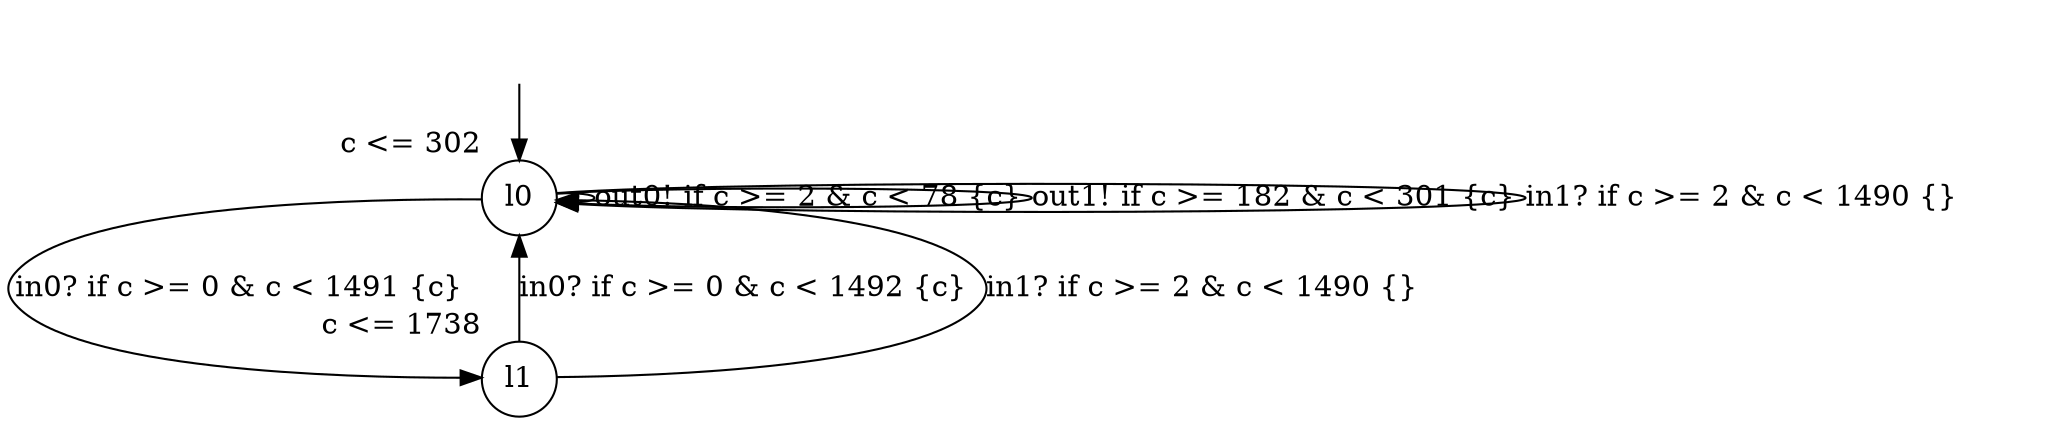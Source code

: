 digraph g {
__start0 [label="" shape="none"];
l0 [shape="circle" margin=0 label="l0", xlabel="c <= 302"];
l1 [shape="circle" margin=0 label="l1", xlabel="c <= 1738"];
l0 -> l0 [label="out0! if c >= 2 & c < 78 {c} "];
l0 -> l0 [label="out1! if c >= 182 & c < 301 {c} "];
l0 -> l0 [label="in1? if c >= 2 & c < 1490 {} "];
l0 -> l1 [label="in0? if c >= 0 & c < 1491 {c} "];
l1 -> l0 [label="in0? if c >= 0 & c < 1492 {c} "];
l1 -> l0 [label="in1? if c >= 2 & c < 1490 {} "];
__start0 -> l0;
}
